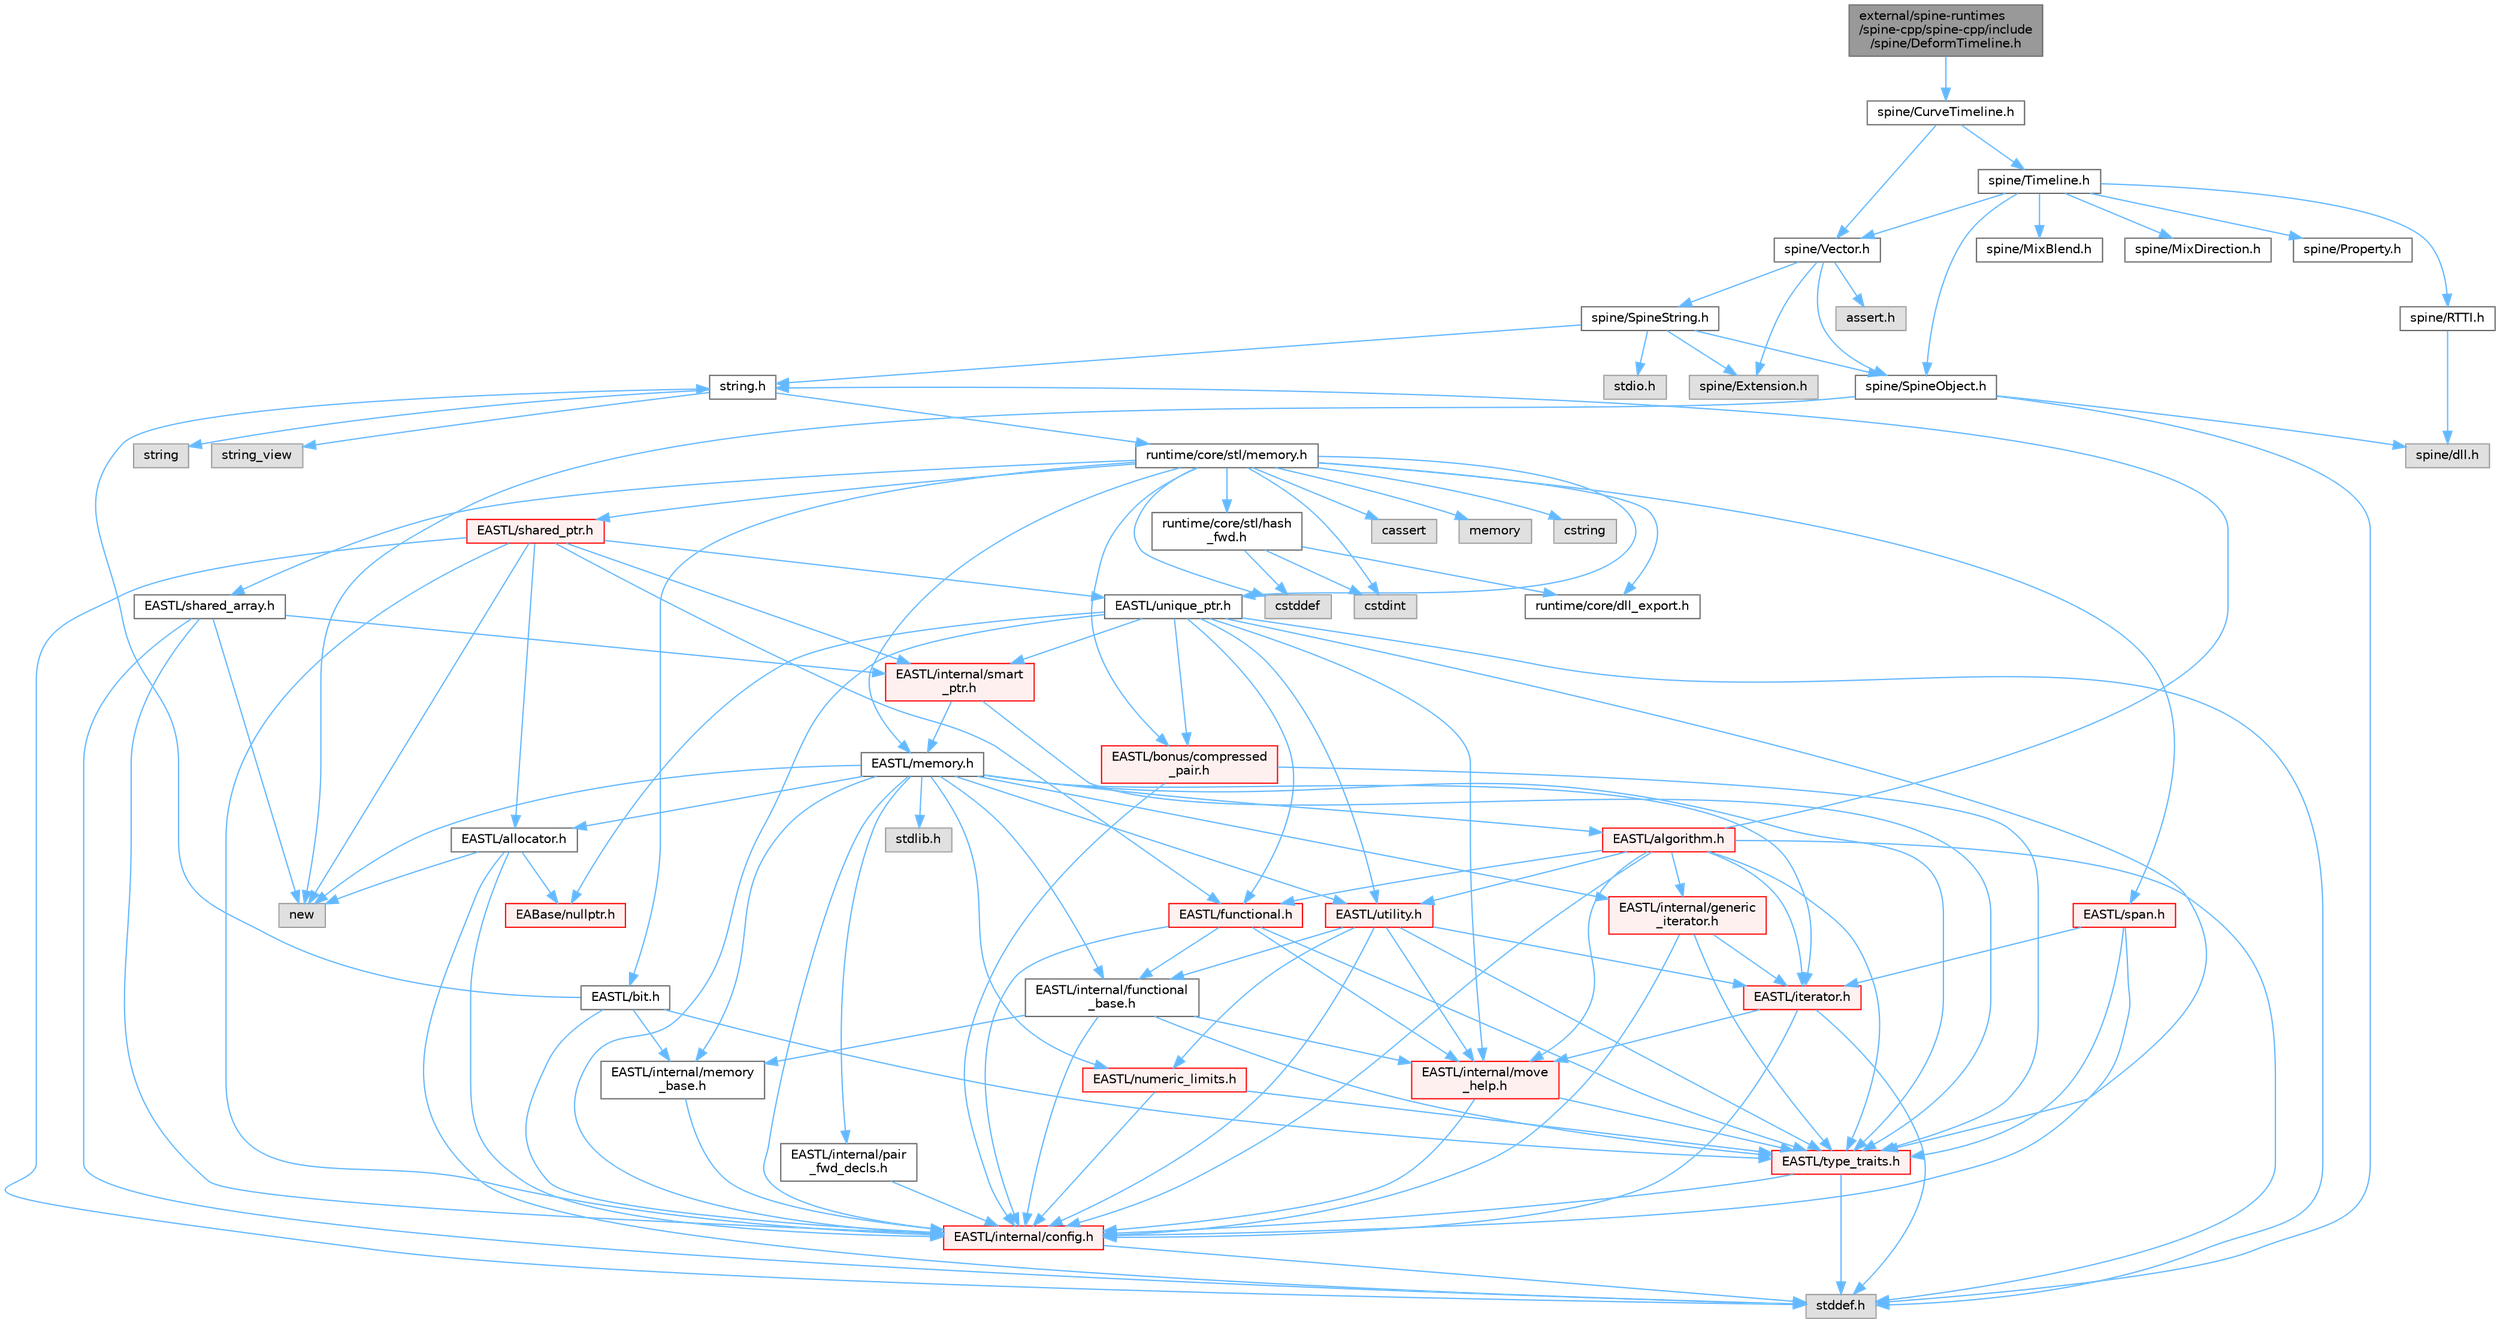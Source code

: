 digraph "external/spine-runtimes/spine-cpp/spine-cpp/include/spine/DeformTimeline.h"
{
 // LATEX_PDF_SIZE
  bgcolor="transparent";
  edge [fontname=Helvetica,fontsize=10,labelfontname=Helvetica,labelfontsize=10];
  node [fontname=Helvetica,fontsize=10,shape=box,height=0.2,width=0.4];
  Node1 [id="Node000001",label="external/spine-runtimes\l/spine-cpp/spine-cpp/include\l/spine/DeformTimeline.h",height=0.2,width=0.4,color="gray40", fillcolor="grey60", style="filled", fontcolor="black",tooltip=" "];
  Node1 -> Node2 [id="edge1_Node000001_Node000002",color="steelblue1",style="solid",tooltip=" "];
  Node2 [id="Node000002",label="spine/CurveTimeline.h",height=0.2,width=0.4,color="grey40", fillcolor="white", style="filled",URL="$_curve_timeline_8h.html",tooltip=" "];
  Node2 -> Node3 [id="edge2_Node000002_Node000003",color="steelblue1",style="solid",tooltip=" "];
  Node3 [id="Node000003",label="spine/Timeline.h",height=0.2,width=0.4,color="grey40", fillcolor="white", style="filled",URL="$_timeline_8h.html",tooltip=" "];
  Node3 -> Node4 [id="edge3_Node000003_Node000004",color="steelblue1",style="solid",tooltip=" "];
  Node4 [id="Node000004",label="spine/RTTI.h",height=0.2,width=0.4,color="grey40", fillcolor="white", style="filled",URL="$_r_t_t_i_8h.html",tooltip=" "];
  Node4 -> Node5 [id="edge4_Node000004_Node000005",color="steelblue1",style="solid",tooltip=" "];
  Node5 [id="Node000005",label="spine/dll.h",height=0.2,width=0.4,color="grey60", fillcolor="#E0E0E0", style="filled",tooltip=" "];
  Node3 -> Node6 [id="edge5_Node000003_Node000006",color="steelblue1",style="solid",tooltip=" "];
  Node6 [id="Node000006",label="spine/Vector.h",height=0.2,width=0.4,color="grey40", fillcolor="white", style="filled",URL="$external_2spine-runtimes_2spine-cpp_2spine-cpp_2include_2spine_2vector_8h.html",tooltip=" "];
  Node6 -> Node7 [id="edge6_Node000006_Node000007",color="steelblue1",style="solid",tooltip=" "];
  Node7 [id="Node000007",label="spine/Extension.h",height=0.2,width=0.4,color="grey60", fillcolor="#E0E0E0", style="filled",tooltip=" "];
  Node6 -> Node8 [id="edge7_Node000006_Node000008",color="steelblue1",style="solid",tooltip=" "];
  Node8 [id="Node000008",label="spine/SpineObject.h",height=0.2,width=0.4,color="grey40", fillcolor="white", style="filled",URL="$_spine_object_8h.html",tooltip=" "];
  Node8 -> Node9 [id="edge8_Node000008_Node000009",color="steelblue1",style="solid",tooltip=" "];
  Node9 [id="Node000009",label="new",height=0.2,width=0.4,color="grey60", fillcolor="#E0E0E0", style="filled",tooltip=" "];
  Node8 -> Node10 [id="edge9_Node000008_Node000010",color="steelblue1",style="solid",tooltip=" "];
  Node10 [id="Node000010",label="stddef.h",height=0.2,width=0.4,color="grey60", fillcolor="#E0E0E0", style="filled",tooltip=" "];
  Node8 -> Node5 [id="edge10_Node000008_Node000005",color="steelblue1",style="solid",tooltip=" "];
  Node6 -> Node11 [id="edge11_Node000006_Node000011",color="steelblue1",style="solid",tooltip=" "];
  Node11 [id="Node000011",label="spine/SpineString.h",height=0.2,width=0.4,color="grey40", fillcolor="white", style="filled",URL="$_spine_string_8h.html",tooltip=" "];
  Node11 -> Node8 [id="edge12_Node000011_Node000008",color="steelblue1",style="solid",tooltip=" "];
  Node11 -> Node7 [id="edge13_Node000011_Node000007",color="steelblue1",style="solid",tooltip=" "];
  Node11 -> Node12 [id="edge14_Node000011_Node000012",color="steelblue1",style="solid",tooltip=" "];
  Node12 [id="Node000012",label="string.h",height=0.2,width=0.4,color="grey40", fillcolor="white", style="filled",URL="$string_8h.html",tooltip=" "];
  Node12 -> Node13 [id="edge15_Node000012_Node000013",color="steelblue1",style="solid",tooltip=" "];
  Node13 [id="Node000013",label="string",height=0.2,width=0.4,color="grey60", fillcolor="#E0E0E0", style="filled",tooltip=" "];
  Node12 -> Node14 [id="edge16_Node000012_Node000014",color="steelblue1",style="solid",tooltip=" "];
  Node14 [id="Node000014",label="string_view",height=0.2,width=0.4,color="grey60", fillcolor="#E0E0E0", style="filled",tooltip=" "];
  Node12 -> Node15 [id="edge17_Node000012_Node000015",color="steelblue1",style="solid",tooltip=" "];
  Node15 [id="Node000015",label="runtime/core/stl/memory.h",height=0.2,width=0.4,color="grey40", fillcolor="white", style="filled",URL="$runtime_2core_2stl_2memory_8h.html",tooltip=" "];
  Node15 -> Node16 [id="edge18_Node000015_Node000016",color="steelblue1",style="solid",tooltip=" "];
  Node16 [id="Node000016",label="cstddef",height=0.2,width=0.4,color="grey60", fillcolor="#E0E0E0", style="filled",tooltip=" "];
  Node15 -> Node17 [id="edge19_Node000015_Node000017",color="steelblue1",style="solid",tooltip=" "];
  Node17 [id="Node000017",label="cstdint",height=0.2,width=0.4,color="grey60", fillcolor="#E0E0E0", style="filled",tooltip=" "];
  Node15 -> Node18 [id="edge20_Node000015_Node000018",color="steelblue1",style="solid",tooltip=" "];
  Node18 [id="Node000018",label="cassert",height=0.2,width=0.4,color="grey60", fillcolor="#E0E0E0", style="filled",tooltip=" "];
  Node15 -> Node19 [id="edge21_Node000015_Node000019",color="steelblue1",style="solid",tooltip=" "];
  Node19 [id="Node000019",label="memory",height=0.2,width=0.4,color="grey60", fillcolor="#E0E0E0", style="filled",tooltip=" "];
  Node15 -> Node20 [id="edge22_Node000015_Node000020",color="steelblue1",style="solid",tooltip=" "];
  Node20 [id="Node000020",label="cstring",height=0.2,width=0.4,color="grey60", fillcolor="#E0E0E0", style="filled",tooltip=" "];
  Node15 -> Node21 [id="edge23_Node000015_Node000021",color="steelblue1",style="solid",tooltip=" "];
  Node21 [id="Node000021",label="EASTL/bit.h",height=0.2,width=0.4,color="grey40", fillcolor="white", style="filled",URL="$bit_8h.html",tooltip=" "];
  Node21 -> Node22 [id="edge24_Node000021_Node000022",color="steelblue1",style="solid",tooltip=" "];
  Node22 [id="Node000022",label="EASTL/internal/config.h",height=0.2,width=0.4,color="red", fillcolor="#FFF0F0", style="filled",URL="$runtime_2_e_a_s_t_l_2include_2_e_a_s_t_l_2internal_2config_8h.html",tooltip=" "];
  Node22 -> Node10 [id="edge25_Node000022_Node000010",color="steelblue1",style="solid",tooltip=" "];
  Node21 -> Node30 [id="edge26_Node000021_Node000030",color="steelblue1",style="solid",tooltip=" "];
  Node30 [id="Node000030",label="EASTL/internal/memory\l_base.h",height=0.2,width=0.4,color="grey40", fillcolor="white", style="filled",URL="$memory__base_8h.html",tooltip=" "];
  Node30 -> Node22 [id="edge27_Node000030_Node000022",color="steelblue1",style="solid",tooltip=" "];
  Node21 -> Node31 [id="edge28_Node000021_Node000031",color="steelblue1",style="solid",tooltip=" "];
  Node31 [id="Node000031",label="EASTL/type_traits.h",height=0.2,width=0.4,color="red", fillcolor="#FFF0F0", style="filled",URL="$_e_a_s_t_l_2include_2_e_a_s_t_l_2type__traits_8h.html",tooltip=" "];
  Node31 -> Node22 [id="edge29_Node000031_Node000022",color="steelblue1",style="solid",tooltip=" "];
  Node31 -> Node10 [id="edge30_Node000031_Node000010",color="steelblue1",style="solid",tooltip=" "];
  Node21 -> Node12 [id="edge31_Node000021_Node000012",color="steelblue1",style="solid",tooltip=" "];
  Node15 -> Node41 [id="edge32_Node000015_Node000041",color="steelblue1",style="solid",tooltip=" "];
  Node41 [id="Node000041",label="EASTL/memory.h",height=0.2,width=0.4,color="grey40", fillcolor="white", style="filled",URL="$runtime_2_e_a_s_t_l_2include_2_e_a_s_t_l_2memory_8h.html",tooltip=" "];
  Node41 -> Node22 [id="edge33_Node000041_Node000022",color="steelblue1",style="solid",tooltip=" "];
  Node41 -> Node30 [id="edge34_Node000041_Node000030",color="steelblue1",style="solid",tooltip=" "];
  Node41 -> Node42 [id="edge35_Node000041_Node000042",color="steelblue1",style="solid",tooltip=" "];
  Node42 [id="Node000042",label="EASTL/internal/generic\l_iterator.h",height=0.2,width=0.4,color="red", fillcolor="#FFF0F0", style="filled",URL="$generic__iterator_8h.html",tooltip=" "];
  Node42 -> Node22 [id="edge36_Node000042_Node000022",color="steelblue1",style="solid",tooltip=" "];
  Node42 -> Node43 [id="edge37_Node000042_Node000043",color="steelblue1",style="solid",tooltip=" "];
  Node43 [id="Node000043",label="EASTL/iterator.h",height=0.2,width=0.4,color="red", fillcolor="#FFF0F0", style="filled",URL="$_e_a_s_t_l_2include_2_e_a_s_t_l_2iterator_8h.html",tooltip=" "];
  Node43 -> Node22 [id="edge38_Node000043_Node000022",color="steelblue1",style="solid",tooltip=" "];
  Node43 -> Node44 [id="edge39_Node000043_Node000044",color="steelblue1",style="solid",tooltip=" "];
  Node44 [id="Node000044",label="EASTL/internal/move\l_help.h",height=0.2,width=0.4,color="red", fillcolor="#FFF0F0", style="filled",URL="$move__help_8h.html",tooltip=" "];
  Node44 -> Node22 [id="edge40_Node000044_Node000022",color="steelblue1",style="solid",tooltip=" "];
  Node44 -> Node31 [id="edge41_Node000044_Node000031",color="steelblue1",style="solid",tooltip=" "];
  Node43 -> Node10 [id="edge42_Node000043_Node000010",color="steelblue1",style="solid",tooltip=" "];
  Node42 -> Node31 [id="edge43_Node000042_Node000031",color="steelblue1",style="solid",tooltip=" "];
  Node41 -> Node46 [id="edge44_Node000041_Node000046",color="steelblue1",style="solid",tooltip=" "];
  Node46 [id="Node000046",label="EASTL/internal/pair\l_fwd_decls.h",height=0.2,width=0.4,color="grey40", fillcolor="white", style="filled",URL="$pair__fwd__decls_8h.html",tooltip=" "];
  Node46 -> Node22 [id="edge45_Node000046_Node000022",color="steelblue1",style="solid",tooltip=" "];
  Node41 -> Node47 [id="edge46_Node000041_Node000047",color="steelblue1",style="solid",tooltip=" "];
  Node47 [id="Node000047",label="EASTL/internal/functional\l_base.h",height=0.2,width=0.4,color="grey40", fillcolor="white", style="filled",URL="$functional__base_8h.html",tooltip=" "];
  Node47 -> Node22 [id="edge47_Node000047_Node000022",color="steelblue1",style="solid",tooltip=" "];
  Node47 -> Node30 [id="edge48_Node000047_Node000030",color="steelblue1",style="solid",tooltip=" "];
  Node47 -> Node44 [id="edge49_Node000047_Node000044",color="steelblue1",style="solid",tooltip=" "];
  Node47 -> Node31 [id="edge50_Node000047_Node000031",color="steelblue1",style="solid",tooltip=" "];
  Node41 -> Node48 [id="edge51_Node000041_Node000048",color="steelblue1",style="solid",tooltip=" "];
  Node48 [id="Node000048",label="EASTL/algorithm.h",height=0.2,width=0.4,color="red", fillcolor="#FFF0F0", style="filled",URL="$_e_a_s_t_l_2include_2_e_a_s_t_l_2algorithm_8h.html",tooltip=" "];
  Node48 -> Node22 [id="edge52_Node000048_Node000022",color="steelblue1",style="solid",tooltip=" "];
  Node48 -> Node31 [id="edge53_Node000048_Node000031",color="steelblue1",style="solid",tooltip=" "];
  Node48 -> Node44 [id="edge54_Node000048_Node000044",color="steelblue1",style="solid",tooltip=" "];
  Node48 -> Node43 [id="edge55_Node000048_Node000043",color="steelblue1",style="solid",tooltip=" "];
  Node48 -> Node51 [id="edge56_Node000048_Node000051",color="steelblue1",style="solid",tooltip=" "];
  Node51 [id="Node000051",label="EASTL/functional.h",height=0.2,width=0.4,color="red", fillcolor="#FFF0F0", style="filled",URL="$_e_a_s_t_l_2include_2_e_a_s_t_l_2functional_8h.html",tooltip=" "];
  Node51 -> Node22 [id="edge57_Node000051_Node000022",color="steelblue1",style="solid",tooltip=" "];
  Node51 -> Node44 [id="edge58_Node000051_Node000044",color="steelblue1",style="solid",tooltip=" "];
  Node51 -> Node31 [id="edge59_Node000051_Node000031",color="steelblue1",style="solid",tooltip=" "];
  Node51 -> Node47 [id="edge60_Node000051_Node000047",color="steelblue1",style="solid",tooltip=" "];
  Node48 -> Node57 [id="edge61_Node000048_Node000057",color="steelblue1",style="solid",tooltip=" "];
  Node57 [id="Node000057",label="EASTL/utility.h",height=0.2,width=0.4,color="red", fillcolor="#FFF0F0", style="filled",URL="$runtime_2_e_a_s_t_l_2include_2_e_a_s_t_l_2utility_8h.html",tooltip=" "];
  Node57 -> Node22 [id="edge62_Node000057_Node000022",color="steelblue1",style="solid",tooltip=" "];
  Node57 -> Node31 [id="edge63_Node000057_Node000031",color="steelblue1",style="solid",tooltip=" "];
  Node57 -> Node43 [id="edge64_Node000057_Node000043",color="steelblue1",style="solid",tooltip=" "];
  Node57 -> Node58 [id="edge65_Node000057_Node000058",color="steelblue1",style="solid",tooltip=" "];
  Node58 [id="Node000058",label="EASTL/numeric_limits.h",height=0.2,width=0.4,color="red", fillcolor="#FFF0F0", style="filled",URL="$numeric__limits_8h.html",tooltip=" "];
  Node58 -> Node22 [id="edge66_Node000058_Node000022",color="steelblue1",style="solid",tooltip=" "];
  Node58 -> Node31 [id="edge67_Node000058_Node000031",color="steelblue1",style="solid",tooltip=" "];
  Node57 -> Node47 [id="edge68_Node000057_Node000047",color="steelblue1",style="solid",tooltip=" "];
  Node57 -> Node44 [id="edge69_Node000057_Node000044",color="steelblue1",style="solid",tooltip=" "];
  Node48 -> Node42 [id="edge70_Node000048_Node000042",color="steelblue1",style="solid",tooltip=" "];
  Node48 -> Node10 [id="edge71_Node000048_Node000010",color="steelblue1",style="solid",tooltip=" "];
  Node48 -> Node12 [id="edge72_Node000048_Node000012",color="steelblue1",style="solid",tooltip=" "];
  Node41 -> Node31 [id="edge73_Node000041_Node000031",color="steelblue1",style="solid",tooltip=" "];
  Node41 -> Node55 [id="edge74_Node000041_Node000055",color="steelblue1",style="solid",tooltip=" "];
  Node55 [id="Node000055",label="EASTL/allocator.h",height=0.2,width=0.4,color="grey40", fillcolor="white", style="filled",URL="$runtime_2_e_a_s_t_l_2include_2_e_a_s_t_l_2allocator_8h.html",tooltip=" "];
  Node55 -> Node22 [id="edge75_Node000055_Node000022",color="steelblue1",style="solid",tooltip=" "];
  Node55 -> Node33 [id="edge76_Node000055_Node000033",color="steelblue1",style="solid",tooltip=" "];
  Node33 [id="Node000033",label="EABase/nullptr.h",height=0.2,width=0.4,color="red", fillcolor="#FFF0F0", style="filled",URL="$nullptr_8h.html",tooltip=" "];
  Node55 -> Node10 [id="edge77_Node000055_Node000010",color="steelblue1",style="solid",tooltip=" "];
  Node55 -> Node9 [id="edge78_Node000055_Node000009",color="steelblue1",style="solid",tooltip=" "];
  Node41 -> Node43 [id="edge79_Node000041_Node000043",color="steelblue1",style="solid",tooltip=" "];
  Node41 -> Node57 [id="edge80_Node000041_Node000057",color="steelblue1",style="solid",tooltip=" "];
  Node41 -> Node58 [id="edge81_Node000041_Node000058",color="steelblue1",style="solid",tooltip=" "];
  Node41 -> Node67 [id="edge82_Node000041_Node000067",color="steelblue1",style="solid",tooltip=" "];
  Node67 [id="Node000067",label="stdlib.h",height=0.2,width=0.4,color="grey60", fillcolor="#E0E0E0", style="filled",tooltip=" "];
  Node41 -> Node9 [id="edge83_Node000041_Node000009",color="steelblue1",style="solid",tooltip=" "];
  Node15 -> Node68 [id="edge84_Node000015_Node000068",color="steelblue1",style="solid",tooltip=" "];
  Node68 [id="Node000068",label="EASTL/shared_array.h",height=0.2,width=0.4,color="grey40", fillcolor="white", style="filled",URL="$shared__array_8h.html",tooltip=" "];
  Node68 -> Node22 [id="edge85_Node000068_Node000022",color="steelblue1",style="solid",tooltip=" "];
  Node68 -> Node69 [id="edge86_Node000068_Node000069",color="steelblue1",style="solid",tooltip=" "];
  Node69 [id="Node000069",label="EASTL/internal/smart\l_ptr.h",height=0.2,width=0.4,color="red", fillcolor="#FFF0F0", style="filled",URL="$smart__ptr_8h.html",tooltip=" "];
  Node69 -> Node41 [id="edge87_Node000069_Node000041",color="steelblue1",style="solid",tooltip=" "];
  Node69 -> Node31 [id="edge88_Node000069_Node000031",color="steelblue1",style="solid",tooltip=" "];
  Node68 -> Node9 [id="edge89_Node000068_Node000009",color="steelblue1",style="solid",tooltip=" "];
  Node68 -> Node10 [id="edge90_Node000068_Node000010",color="steelblue1",style="solid",tooltip=" "];
  Node15 -> Node71 [id="edge91_Node000015_Node000071",color="steelblue1",style="solid",tooltip=" "];
  Node71 [id="Node000071",label="EASTL/unique_ptr.h",height=0.2,width=0.4,color="grey40", fillcolor="white", style="filled",URL="$unique__ptr_8h.html",tooltip=" "];
  Node71 -> Node33 [id="edge92_Node000071_Node000033",color="steelblue1",style="solid",tooltip=" "];
  Node71 -> Node72 [id="edge93_Node000071_Node000072",color="steelblue1",style="solid",tooltip=" "];
  Node72 [id="Node000072",label="EASTL/bonus/compressed\l_pair.h",height=0.2,width=0.4,color="red", fillcolor="#FFF0F0", style="filled",URL="$compressed__pair_8h.html",tooltip=" "];
  Node72 -> Node22 [id="edge94_Node000072_Node000022",color="steelblue1",style="solid",tooltip=" "];
  Node72 -> Node31 [id="edge95_Node000072_Node000031",color="steelblue1",style="solid",tooltip=" "];
  Node71 -> Node51 [id="edge96_Node000071_Node000051",color="steelblue1",style="solid",tooltip=" "];
  Node71 -> Node22 [id="edge97_Node000071_Node000022",color="steelblue1",style="solid",tooltip=" "];
  Node71 -> Node44 [id="edge98_Node000071_Node000044",color="steelblue1",style="solid",tooltip=" "];
  Node71 -> Node69 [id="edge99_Node000071_Node000069",color="steelblue1",style="solid",tooltip=" "];
  Node71 -> Node31 [id="edge100_Node000071_Node000031",color="steelblue1",style="solid",tooltip=" "];
  Node71 -> Node57 [id="edge101_Node000071_Node000057",color="steelblue1",style="solid",tooltip=" "];
  Node71 -> Node10 [id="edge102_Node000071_Node000010",color="steelblue1",style="solid",tooltip=" "];
  Node15 -> Node74 [id="edge103_Node000015_Node000074",color="steelblue1",style="solid",tooltip=" "];
  Node74 [id="Node000074",label="EASTL/shared_ptr.h",height=0.2,width=0.4,color="red", fillcolor="#FFF0F0", style="filled",URL="$shared__ptr_8h.html",tooltip=" "];
  Node74 -> Node22 [id="edge104_Node000074_Node000022",color="steelblue1",style="solid",tooltip=" "];
  Node74 -> Node69 [id="edge105_Node000074_Node000069",color="steelblue1",style="solid",tooltip=" "];
  Node74 -> Node71 [id="edge106_Node000074_Node000071",color="steelblue1",style="solid",tooltip=" "];
  Node74 -> Node51 [id="edge107_Node000074_Node000051",color="steelblue1",style="solid",tooltip=" "];
  Node74 -> Node55 [id="edge108_Node000074_Node000055",color="steelblue1",style="solid",tooltip=" "];
  Node74 -> Node9 [id="edge109_Node000074_Node000009",color="steelblue1",style="solid",tooltip=" "];
  Node74 -> Node10 [id="edge110_Node000074_Node000010",color="steelblue1",style="solid",tooltip=" "];
  Node15 -> Node154 [id="edge111_Node000015_Node000154",color="steelblue1",style="solid",tooltip=" "];
  Node154 [id="Node000154",label="EASTL/span.h",height=0.2,width=0.4,color="red", fillcolor="#FFF0F0", style="filled",URL="$span_8h.html",tooltip=" "];
  Node154 -> Node22 [id="edge112_Node000154_Node000022",color="steelblue1",style="solid",tooltip=" "];
  Node154 -> Node31 [id="edge113_Node000154_Node000031",color="steelblue1",style="solid",tooltip=" "];
  Node154 -> Node43 [id="edge114_Node000154_Node000043",color="steelblue1",style="solid",tooltip=" "];
  Node15 -> Node72 [id="edge115_Node000015_Node000072",color="steelblue1",style="solid",tooltip=" "];
  Node15 -> Node157 [id="edge116_Node000015_Node000157",color="steelblue1",style="solid",tooltip=" "];
  Node157 [id="Node000157",label="runtime/core/dll_export.h",height=0.2,width=0.4,color="grey40", fillcolor="white", style="filled",URL="$dll__export_8h.html",tooltip=" "];
  Node15 -> Node158 [id="edge117_Node000015_Node000158",color="steelblue1",style="solid",tooltip=" "];
  Node158 [id="Node000158",label="runtime/core/stl/hash\l_fwd.h",height=0.2,width=0.4,color="grey40", fillcolor="white", style="filled",URL="$hash__fwd_8h.html",tooltip=" "];
  Node158 -> Node16 [id="edge118_Node000158_Node000016",color="steelblue1",style="solid",tooltip=" "];
  Node158 -> Node17 [id="edge119_Node000158_Node000017",color="steelblue1",style="solid",tooltip=" "];
  Node158 -> Node157 [id="edge120_Node000158_Node000157",color="steelblue1",style="solid",tooltip=" "];
  Node11 -> Node159 [id="edge121_Node000011_Node000159",color="steelblue1",style="solid",tooltip=" "];
  Node159 [id="Node000159",label="stdio.h",height=0.2,width=0.4,color="grey60", fillcolor="#E0E0E0", style="filled",tooltip=" "];
  Node6 -> Node160 [id="edge122_Node000006_Node000160",color="steelblue1",style="solid",tooltip=" "];
  Node160 [id="Node000160",label="assert.h",height=0.2,width=0.4,color="grey60", fillcolor="#E0E0E0", style="filled",tooltip=" "];
  Node3 -> Node161 [id="edge123_Node000003_Node000161",color="steelblue1",style="solid",tooltip=" "];
  Node161 [id="Node000161",label="spine/MixBlend.h",height=0.2,width=0.4,color="grey40", fillcolor="white", style="filled",URL="$_mix_blend_8h.html",tooltip=" "];
  Node3 -> Node162 [id="edge124_Node000003_Node000162",color="steelblue1",style="solid",tooltip=" "];
  Node162 [id="Node000162",label="spine/MixDirection.h",height=0.2,width=0.4,color="grey40", fillcolor="white", style="filled",URL="$_mix_direction_8h.html",tooltip=" "];
  Node3 -> Node8 [id="edge125_Node000003_Node000008",color="steelblue1",style="solid",tooltip=" "];
  Node3 -> Node163 [id="edge126_Node000003_Node000163",color="steelblue1",style="solid",tooltip=" "];
  Node163 [id="Node000163",label="spine/Property.h",height=0.2,width=0.4,color="grey40", fillcolor="white", style="filled",URL="$_property_8h.html",tooltip=" "];
  Node2 -> Node6 [id="edge127_Node000002_Node000006",color="steelblue1",style="solid",tooltip=" "];
}
